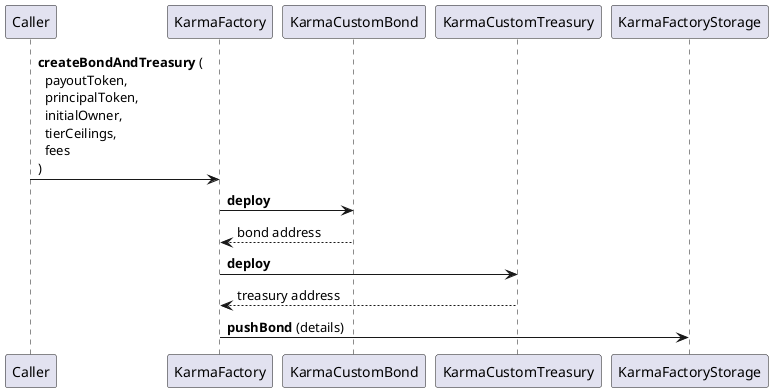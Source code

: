 @startuml Karma Factory createBondAndTreasury

Caller -> KarmaFactory : **createBondAndTreasury** (\n\
  payoutToken,  \n\
  principalToken,  \n\
  initialOwner,  \n\
  tierCeilings, \n\
  fees \n\
)

KarmaFactory -> KarmaCustomBond : **deploy**
return bond address

KarmaFactory -> KarmaCustomTreasury : **deploy**
return treasury address

KarmaFactory -> KarmaFactoryStorage : **pushBond** (details)

@enduml